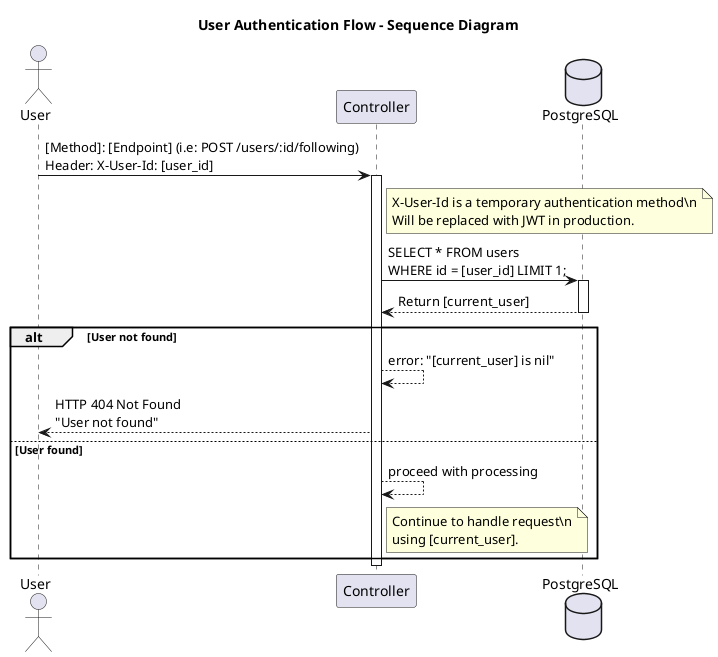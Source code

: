 @startuml AuthenticationFlow
title User Authentication Flow - Sequence Diagram

' Define actors and components
actor User
participant "Controller" as Controller
database "PostgreSQL" as DB

User -> Controller: [Method]: [Endpoint] (i.e: POST /users/:id/following)\nHeader: X-User-Id: [user_id]
activate Controller

note right of Controller
  X-User-Id is a temporary authentication method\n
  Will be replaced with JWT in production.
end note

Controller -> DB: SELECT * FROM users\nWHERE id = [user_id] LIMIT 1;
activate DB
DB --> Controller: Return [current_user]
deactivate DB

alt User not found
    Controller --> Controller: error: "[current_user] is nil"
    Controller --> User: HTTP 404 Not Found\n"User not found"
else User found
    Controller --> Controller: proceed with processing
    note right of Controller
      Continue to handle request\n
      using [current_user].
    end note
end

deactivate Controller
@enduml
